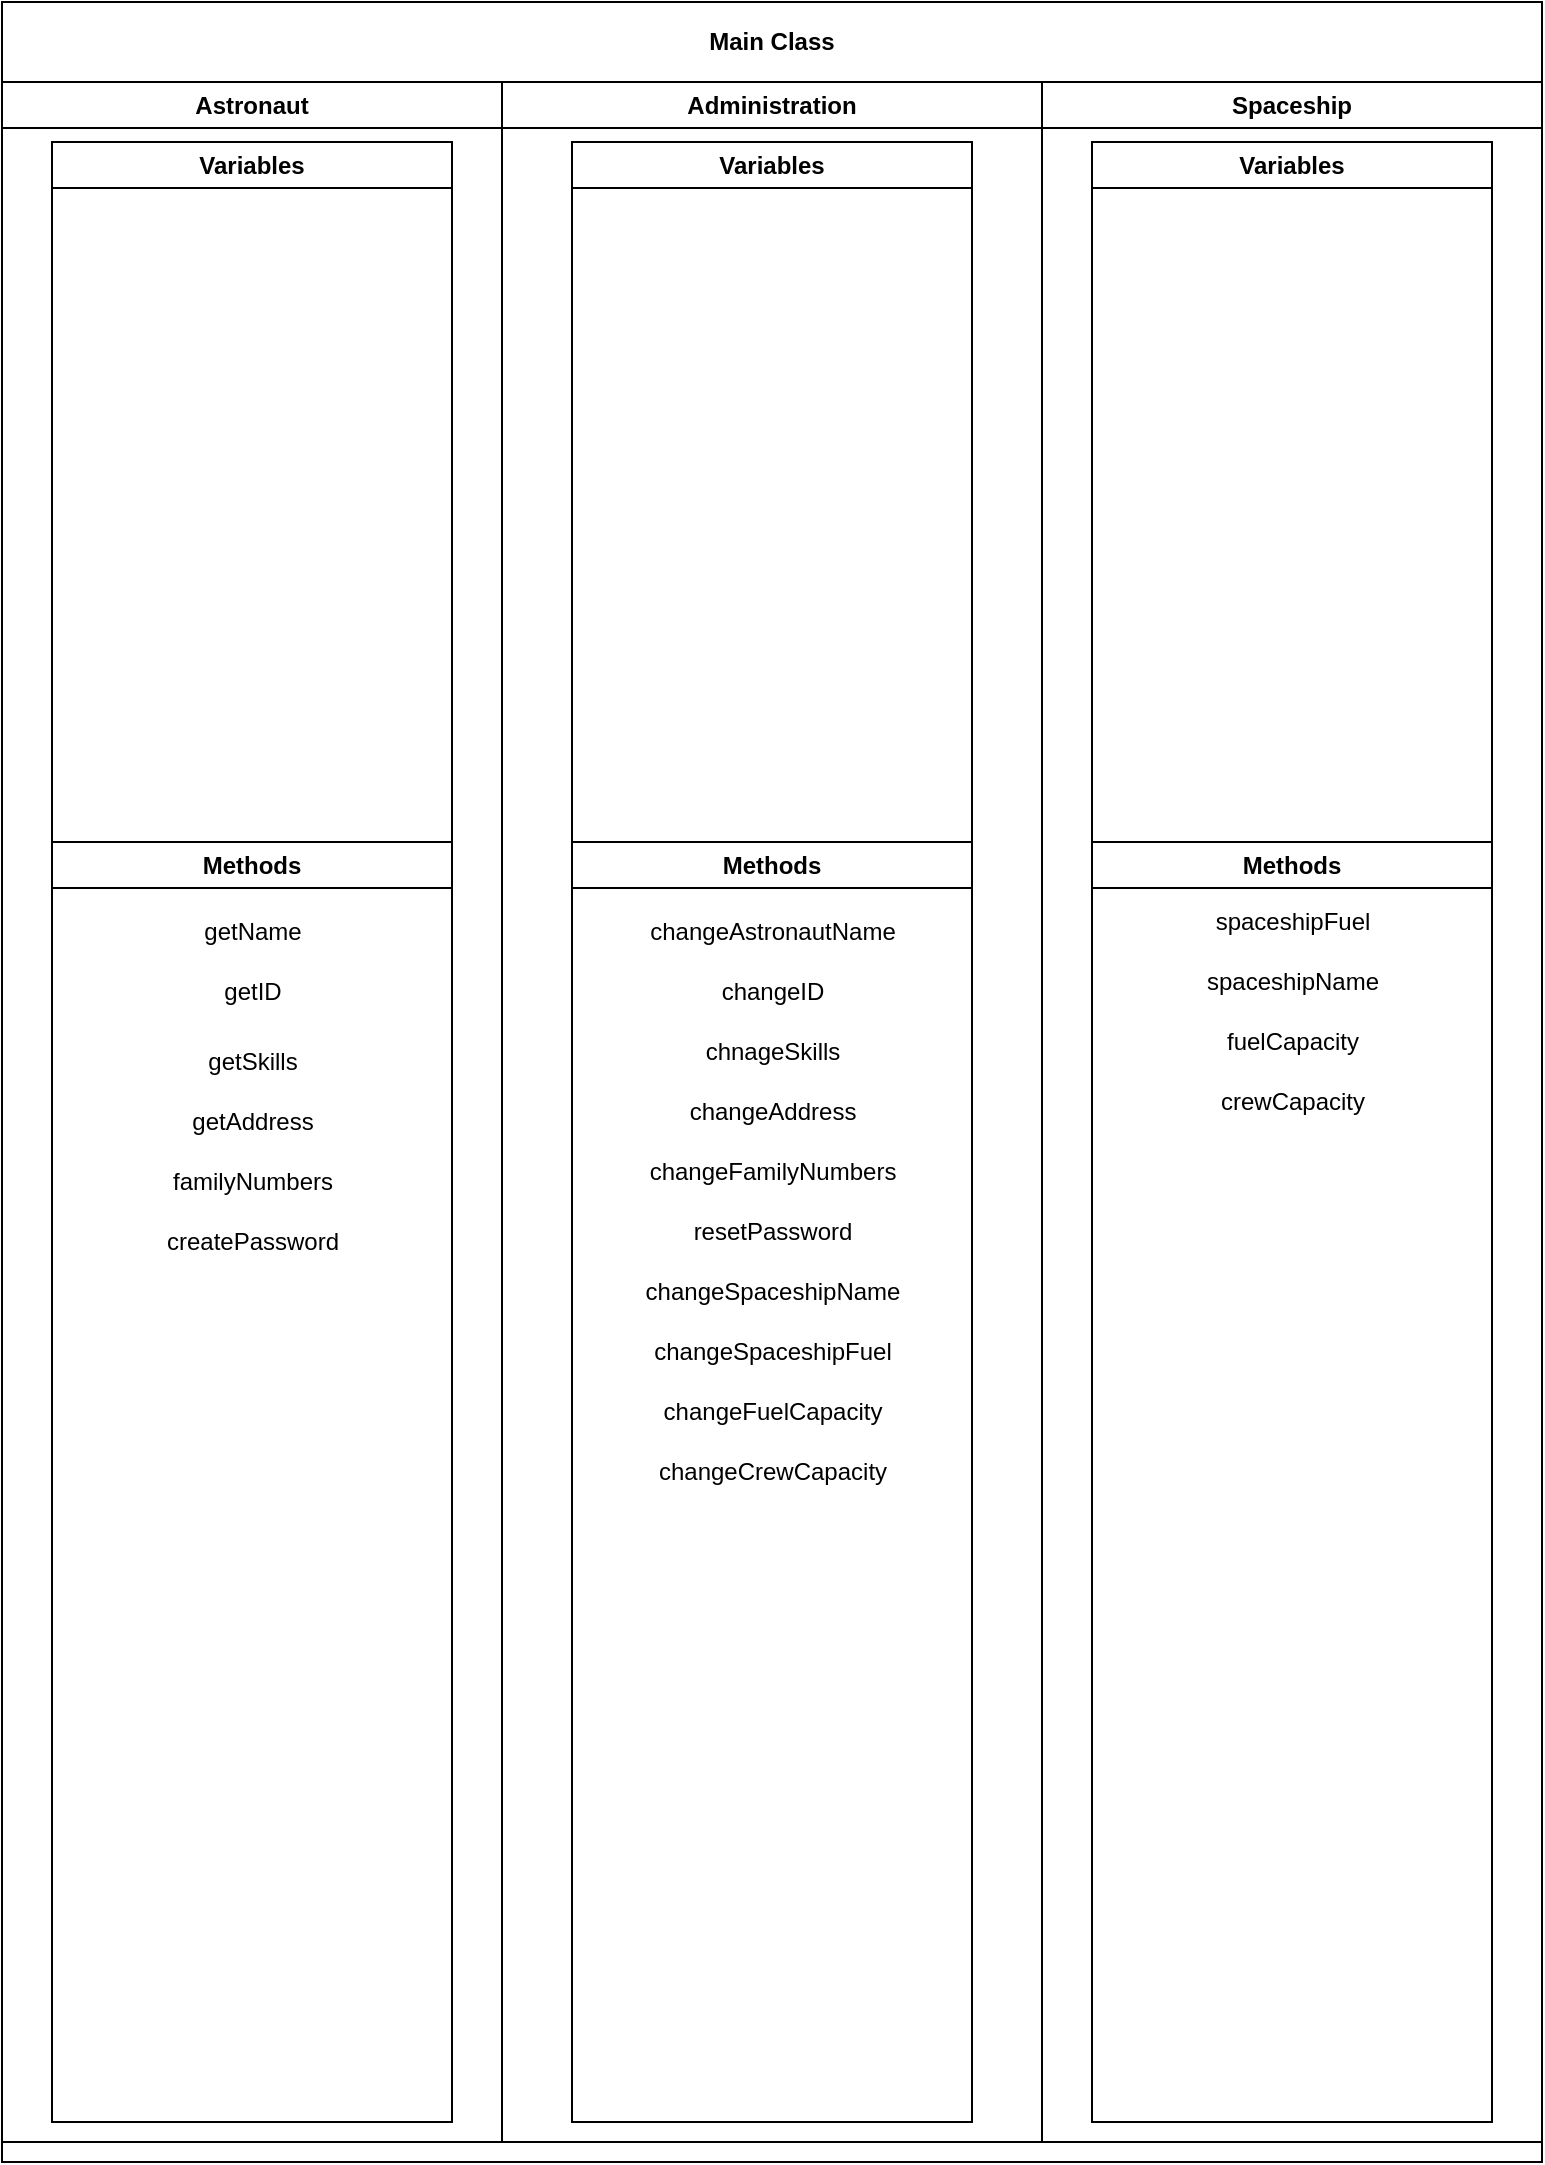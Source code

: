 <mxfile version="24.0.7" type="github">
  <diagram id="C5RBs43oDa-KdzZeNtuy" name="Page-1">
    <mxGraphModel dx="805" dy="450" grid="1" gridSize="10" guides="1" tooltips="1" connect="1" arrows="1" fold="1" page="1" pageScale="1" pageWidth="827" pageHeight="1169" math="0" shadow="0">
      <root>
        <mxCell id="WIyWlLk6GJQsqaUBKTNV-0" />
        <mxCell id="WIyWlLk6GJQsqaUBKTNV-1" parent="WIyWlLk6GJQsqaUBKTNV-0" />
        <mxCell id="E03Q3CWT_Eed-O2099Fb-9" value="Main Class" style="swimlane;whiteSpace=wrap;html=1;startSize=40;" vertex="1" parent="WIyWlLk6GJQsqaUBKTNV-1">
          <mxGeometry x="34" y="40" width="770" height="1080" as="geometry" />
        </mxCell>
        <mxCell id="E03Q3CWT_Eed-O2099Fb-28" value="Spaceship" style="swimlane;whiteSpace=wrap;html=1;" vertex="1" parent="E03Q3CWT_Eed-O2099Fb-9">
          <mxGeometry x="520" y="40" width="250" height="1030" as="geometry" />
        </mxCell>
        <mxCell id="E03Q3CWT_Eed-O2099Fb-67" value="Variables" style="swimlane;whiteSpace=wrap;html=1;" vertex="1" parent="E03Q3CWT_Eed-O2099Fb-28">
          <mxGeometry x="25" y="30" width="200" height="350" as="geometry" />
        </mxCell>
        <mxCell id="E03Q3CWT_Eed-O2099Fb-68" value="Methods" style="swimlane;whiteSpace=wrap;html=1;" vertex="1" parent="E03Q3CWT_Eed-O2099Fb-28">
          <mxGeometry x="25" y="380" width="200" height="640" as="geometry" />
        </mxCell>
        <mxCell id="E03Q3CWT_Eed-O2099Fb-47" value="spaceshipFuel" style="text;html=1;align=center;verticalAlign=middle;resizable=0;points=[];autosize=1;strokeColor=none;fillColor=none;" vertex="1" parent="E03Q3CWT_Eed-O2099Fb-68">
          <mxGeometry x="50" y="25" width="100" height="30" as="geometry" />
        </mxCell>
        <mxCell id="E03Q3CWT_Eed-O2099Fb-48" value="spaceshipName" style="text;html=1;align=center;verticalAlign=middle;resizable=0;points=[];autosize=1;strokeColor=none;fillColor=none;" vertex="1" parent="E03Q3CWT_Eed-O2099Fb-68">
          <mxGeometry x="45" y="55" width="110" height="30" as="geometry" />
        </mxCell>
        <mxCell id="E03Q3CWT_Eed-O2099Fb-50" value="fuelCapacity" style="text;html=1;align=center;verticalAlign=middle;resizable=0;points=[];autosize=1;strokeColor=none;fillColor=none;" vertex="1" parent="E03Q3CWT_Eed-O2099Fb-68">
          <mxGeometry x="55" y="85" width="90" height="30" as="geometry" />
        </mxCell>
        <mxCell id="E03Q3CWT_Eed-O2099Fb-49" value="crewCapacity" style="text;html=1;align=center;verticalAlign=middle;resizable=0;points=[];autosize=1;strokeColor=none;fillColor=none;" vertex="1" parent="E03Q3CWT_Eed-O2099Fb-68">
          <mxGeometry x="50" y="115" width="100" height="30" as="geometry" />
        </mxCell>
        <mxCell id="E03Q3CWT_Eed-O2099Fb-27" value="Administration" style="swimlane;whiteSpace=wrap;html=1;" vertex="1" parent="E03Q3CWT_Eed-O2099Fb-9">
          <mxGeometry x="250" y="40" width="270" height="1030" as="geometry" />
        </mxCell>
        <mxCell id="E03Q3CWT_Eed-O2099Fb-66" value="Variables" style="swimlane;whiteSpace=wrap;html=1;" vertex="1" parent="E03Q3CWT_Eed-O2099Fb-27">
          <mxGeometry x="35" y="30" width="200" height="350" as="geometry" />
        </mxCell>
        <mxCell id="E03Q3CWT_Eed-O2099Fb-69" value="Methods" style="swimlane;whiteSpace=wrap;html=1;" vertex="1" parent="E03Q3CWT_Eed-O2099Fb-27">
          <mxGeometry x="35" y="380" width="200" height="640" as="geometry" />
        </mxCell>
        <mxCell id="E03Q3CWT_Eed-O2099Fb-44" value="changeCrewCapacity" style="text;html=1;align=center;verticalAlign=middle;resizable=0;points=[];autosize=1;strokeColor=none;fillColor=none;" vertex="1" parent="E03Q3CWT_Eed-O2099Fb-69">
          <mxGeometry x="30" y="300" width="140" height="30" as="geometry" />
        </mxCell>
        <mxCell id="E03Q3CWT_Eed-O2099Fb-43" value="changeFuelCapacity" style="text;html=1;align=center;verticalAlign=middle;resizable=0;points=[];autosize=1;strokeColor=none;fillColor=none;" vertex="1" parent="E03Q3CWT_Eed-O2099Fb-69">
          <mxGeometry x="35" y="270" width="130" height="30" as="geometry" />
        </mxCell>
        <mxCell id="E03Q3CWT_Eed-O2099Fb-42" value="changeSpaceshipFuel" style="text;html=1;align=center;verticalAlign=middle;resizable=0;points=[];autosize=1;strokeColor=none;fillColor=none;" vertex="1" parent="E03Q3CWT_Eed-O2099Fb-69">
          <mxGeometry x="30" y="240" width="140" height="30" as="geometry" />
        </mxCell>
        <mxCell id="E03Q3CWT_Eed-O2099Fb-36" value="changeSpaceshipName" style="text;html=1;align=center;verticalAlign=middle;resizable=0;points=[];autosize=1;strokeColor=none;fillColor=none;" vertex="1" parent="E03Q3CWT_Eed-O2099Fb-69">
          <mxGeometry x="25" y="210" width="150" height="30" as="geometry" />
        </mxCell>
        <mxCell id="E03Q3CWT_Eed-O2099Fb-35" value="changeAstronautName" style="text;html=1;align=center;verticalAlign=middle;resizable=0;points=[];autosize=1;strokeColor=none;fillColor=none;" vertex="1" parent="E03Q3CWT_Eed-O2099Fb-69">
          <mxGeometry x="25" y="30" width="150" height="30" as="geometry" />
        </mxCell>
        <mxCell id="E03Q3CWT_Eed-O2099Fb-37" value="changeID" style="text;html=1;align=center;verticalAlign=middle;resizable=0;points=[];autosize=1;strokeColor=none;fillColor=none;" vertex="1" parent="E03Q3CWT_Eed-O2099Fb-69">
          <mxGeometry x="65" y="60" width="70" height="30" as="geometry" />
        </mxCell>
        <mxCell id="E03Q3CWT_Eed-O2099Fb-39" value="chnageSkills" style="text;html=1;align=center;verticalAlign=middle;resizable=0;points=[];autosize=1;strokeColor=none;fillColor=none;" vertex="1" parent="E03Q3CWT_Eed-O2099Fb-69">
          <mxGeometry x="55" y="90" width="90" height="30" as="geometry" />
        </mxCell>
        <mxCell id="E03Q3CWT_Eed-O2099Fb-38" value="changeAddress" style="text;html=1;align=center;verticalAlign=middle;resizable=0;points=[];autosize=1;strokeColor=none;fillColor=none;" vertex="1" parent="E03Q3CWT_Eed-O2099Fb-69">
          <mxGeometry x="45" y="120" width="110" height="30" as="geometry" />
        </mxCell>
        <mxCell id="E03Q3CWT_Eed-O2099Fb-40" value="changeFamilyNumbers" style="text;html=1;align=center;verticalAlign=middle;resizable=0;points=[];autosize=1;strokeColor=none;fillColor=none;" vertex="1" parent="E03Q3CWT_Eed-O2099Fb-69">
          <mxGeometry x="25" y="150" width="150" height="30" as="geometry" />
        </mxCell>
        <mxCell id="E03Q3CWT_Eed-O2099Fb-41" value="resetPassword" style="text;html=1;align=center;verticalAlign=middle;resizable=0;points=[];autosize=1;strokeColor=none;fillColor=none;" vertex="1" parent="E03Q3CWT_Eed-O2099Fb-69">
          <mxGeometry x="50" y="180" width="100" height="30" as="geometry" />
        </mxCell>
        <mxCell id="E03Q3CWT_Eed-O2099Fb-26" value="Astronaut" style="swimlane;whiteSpace=wrap;html=1;" vertex="1" parent="E03Q3CWT_Eed-O2099Fb-9">
          <mxGeometry y="40" width="250" height="1030" as="geometry" />
        </mxCell>
        <mxCell id="E03Q3CWT_Eed-O2099Fb-65" value="Variables" style="swimlane;whiteSpace=wrap;html=1;" vertex="1" parent="E03Q3CWT_Eed-O2099Fb-26">
          <mxGeometry x="25" y="30" width="200" height="350" as="geometry" />
        </mxCell>
        <mxCell id="E03Q3CWT_Eed-O2099Fb-70" value="Methods" style="swimlane;whiteSpace=wrap;html=1;" vertex="1" parent="E03Q3CWT_Eed-O2099Fb-26">
          <mxGeometry x="25" y="380" width="200" height="640" as="geometry" />
        </mxCell>
        <mxCell id="E03Q3CWT_Eed-O2099Fb-29" value="getName" style="text;html=1;align=center;verticalAlign=middle;resizable=0;points=[];autosize=1;strokeColor=none;fillColor=none;" vertex="1" parent="E03Q3CWT_Eed-O2099Fb-70">
          <mxGeometry x="65" y="30" width="70" height="30" as="geometry" />
        </mxCell>
        <mxCell id="E03Q3CWT_Eed-O2099Fb-30" value="getID" style="text;html=1;align=center;verticalAlign=middle;resizable=0;points=[];autosize=1;strokeColor=none;fillColor=none;" vertex="1" parent="E03Q3CWT_Eed-O2099Fb-70">
          <mxGeometry x="75" y="60" width="50" height="30" as="geometry" />
        </mxCell>
        <mxCell id="E03Q3CWT_Eed-O2099Fb-31" value="getSkills" style="text;html=1;align=center;verticalAlign=middle;resizable=0;points=[];autosize=1;strokeColor=none;fillColor=none;" vertex="1" parent="E03Q3CWT_Eed-O2099Fb-70">
          <mxGeometry x="65" y="95" width="70" height="30" as="geometry" />
        </mxCell>
        <mxCell id="E03Q3CWT_Eed-O2099Fb-32" value="getAddress" style="text;html=1;align=center;verticalAlign=middle;resizable=0;points=[];autosize=1;strokeColor=none;fillColor=none;" vertex="1" parent="E03Q3CWT_Eed-O2099Fb-70">
          <mxGeometry x="60" y="125" width="80" height="30" as="geometry" />
        </mxCell>
        <mxCell id="E03Q3CWT_Eed-O2099Fb-34" value="createPassword" style="text;html=1;align=center;verticalAlign=middle;resizable=0;points=[];autosize=1;strokeColor=none;fillColor=none;" vertex="1" parent="E03Q3CWT_Eed-O2099Fb-70">
          <mxGeometry x="45" y="185" width="110" height="30" as="geometry" />
        </mxCell>
        <mxCell id="E03Q3CWT_Eed-O2099Fb-33" value="familyNumbers" style="text;html=1;align=center;verticalAlign=middle;resizable=0;points=[];autosize=1;strokeColor=none;fillColor=none;" vertex="1" parent="E03Q3CWT_Eed-O2099Fb-70">
          <mxGeometry x="50" y="155" width="100" height="30" as="geometry" />
        </mxCell>
      </root>
    </mxGraphModel>
  </diagram>
</mxfile>
